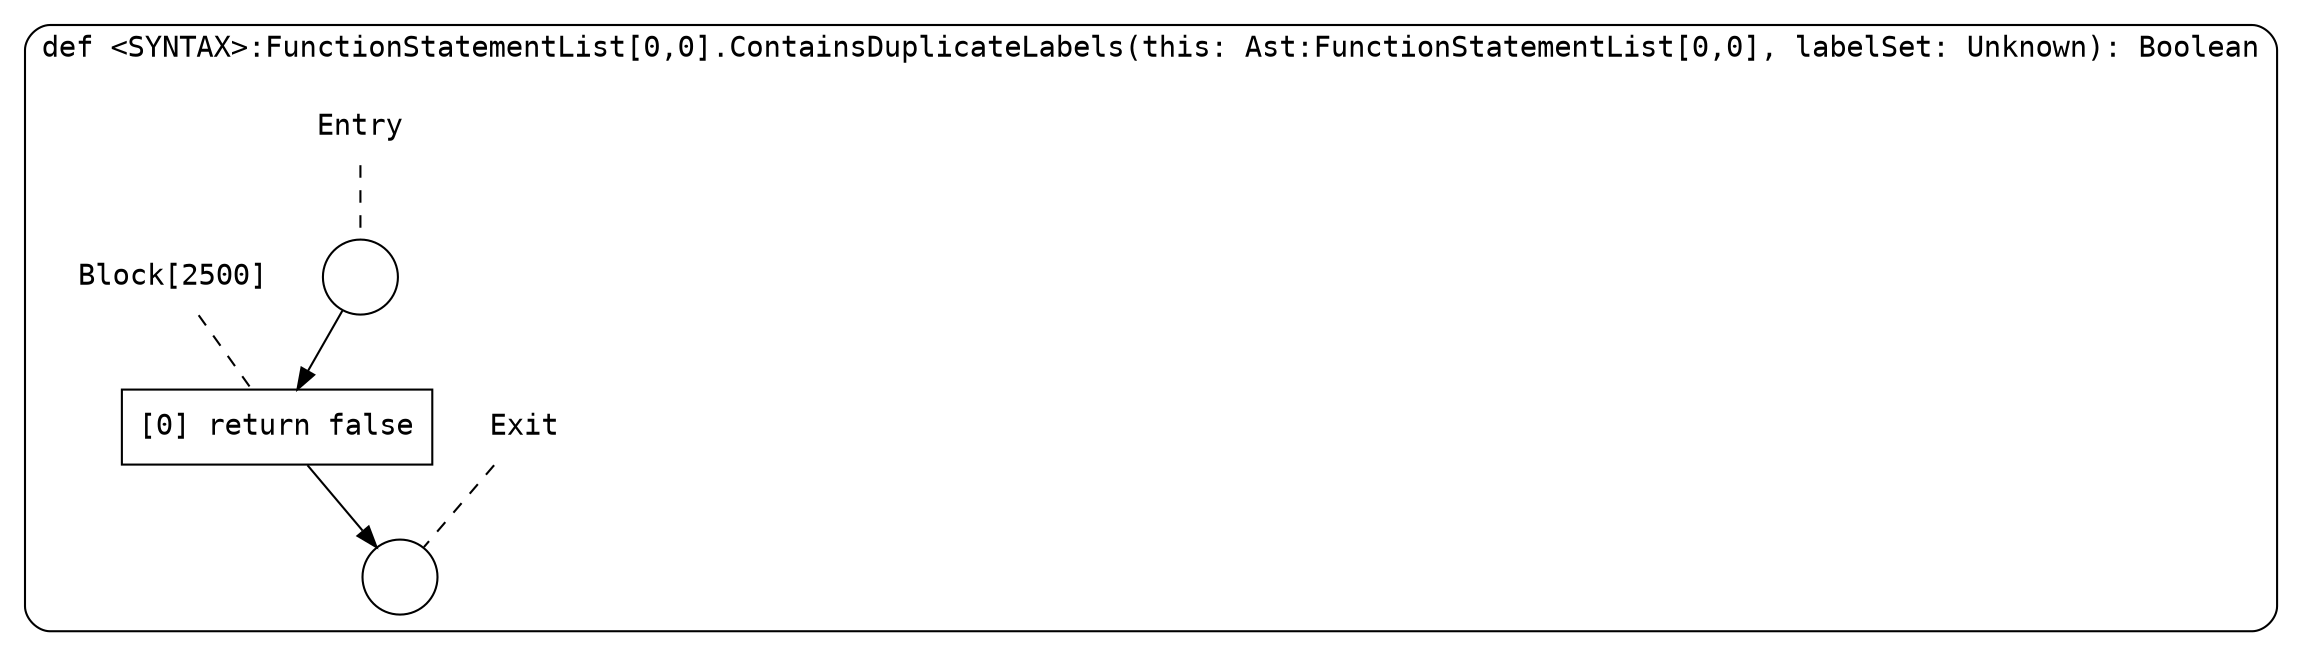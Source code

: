 digraph {
  graph [fontname = "Consolas"]
  node [fontname = "Consolas"]
  edge [fontname = "Consolas"]
  subgraph cluster535 {
    label = "def <SYNTAX>:FunctionStatementList[0,0].ContainsDuplicateLabels(this: Ast:FunctionStatementList[0,0], labelSet: Unknown): Boolean"
    style = rounded
    cluster535_entry_name [shape=none, label=<<font color="black">Entry</font>>]
    cluster535_entry_name -> cluster535_entry [arrowhead=none, color="black", style=dashed]
    cluster535_entry [shape=circle label=" " color="black" fillcolor="white" style=filled]
    cluster535_entry -> node2500 [color="black"]
    cluster535_exit_name [shape=none, label=<<font color="black">Exit</font>>]
    cluster535_exit_name -> cluster535_exit [arrowhead=none, color="black", style=dashed]
    cluster535_exit [shape=circle label=" " color="black" fillcolor="white" style=filled]
    node2500_name [shape=none, label=<<font color="black">Block[2500]</font>>]
    node2500_name -> node2500 [arrowhead=none, color="black", style=dashed]
    node2500 [shape=box, label=<<font color="black">[0] return false<BR ALIGN="LEFT"/></font>> color="black" fillcolor="white", style=filled]
    node2500 -> cluster535_exit [color="black"]
  }
}